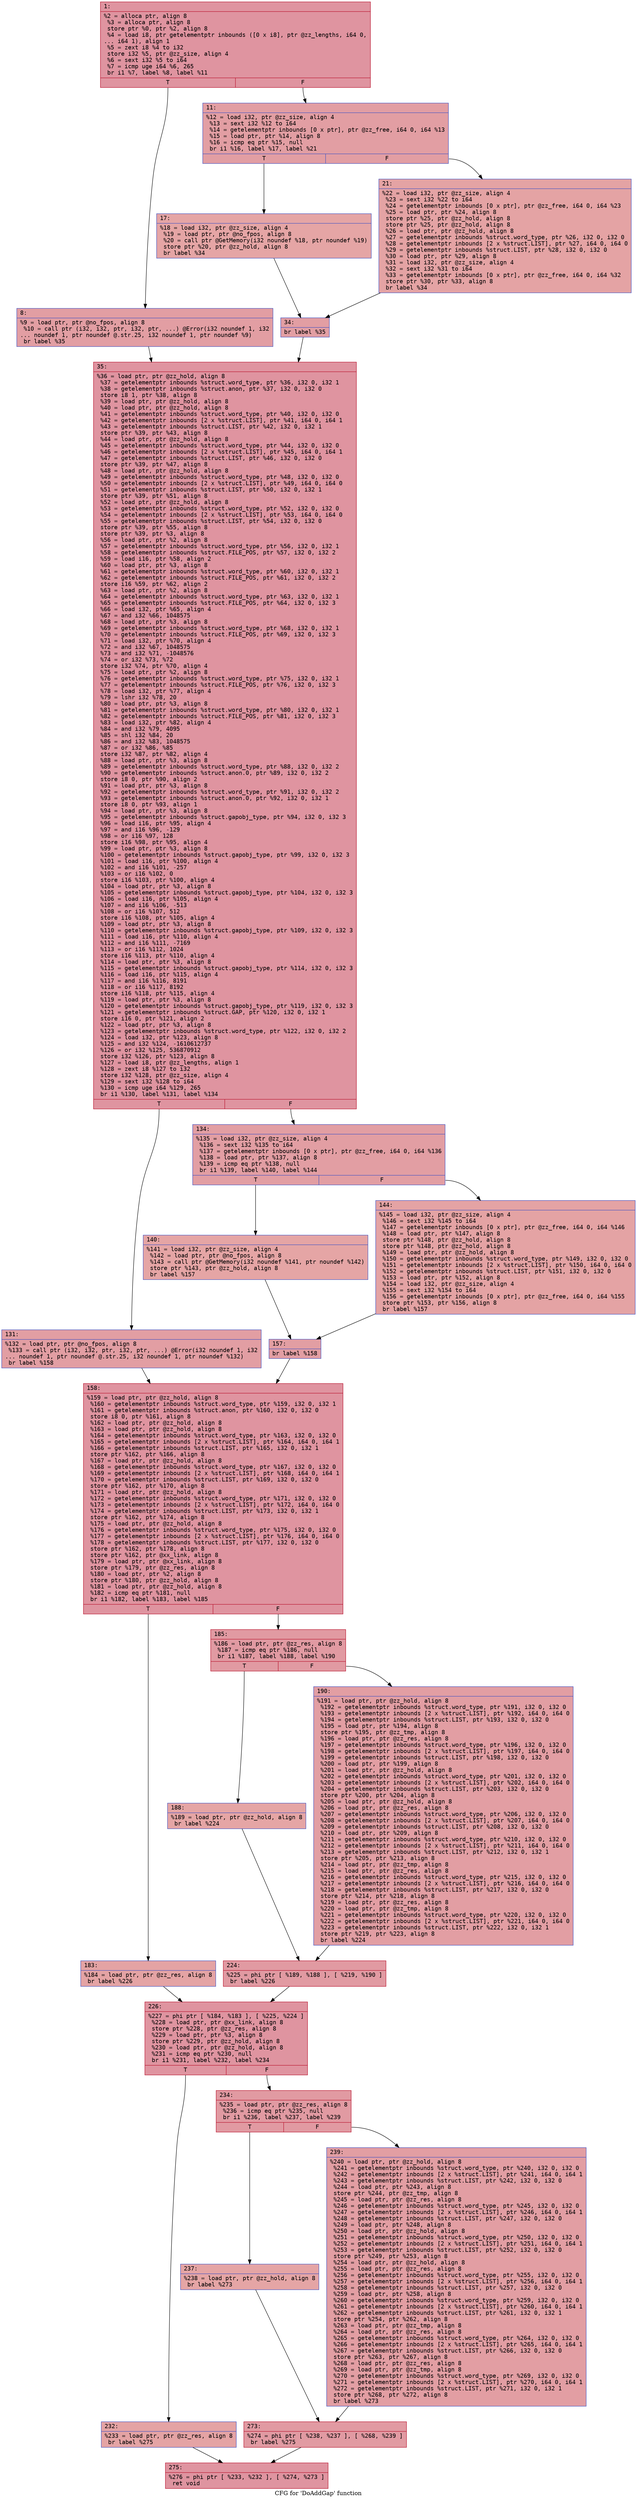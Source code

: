 digraph "CFG for 'DoAddGap' function" {
	label="CFG for 'DoAddGap' function";

	Node0x60000269a9e0 [shape=record,color="#b70d28ff", style=filled, fillcolor="#b70d2870" fontname="Courier",label="{1:\l|  %2 = alloca ptr, align 8\l  %3 = alloca ptr, align 8\l  store ptr %0, ptr %2, align 8\l  %4 = load i8, ptr getelementptr inbounds ([0 x i8], ptr @zz_lengths, i64 0,\l... i64 1), align 1\l  %5 = zext i8 %4 to i32\l  store i32 %5, ptr @zz_size, align 4\l  %6 = sext i32 %5 to i64\l  %7 = icmp uge i64 %6, 265\l  br i1 %7, label %8, label %11\l|{<s0>T|<s1>F}}"];
	Node0x60000269a9e0:s0 -> Node0x60000269aa30[tooltip="1 -> 8\nProbability 50.00%" ];
	Node0x60000269a9e0:s1 -> Node0x60000269aa80[tooltip="1 -> 11\nProbability 50.00%" ];
	Node0x60000269aa30 [shape=record,color="#3d50c3ff", style=filled, fillcolor="#be242e70" fontname="Courier",label="{8:\l|  %9 = load ptr, ptr @no_fpos, align 8\l  %10 = call ptr (i32, i32, ptr, i32, ptr, ...) @Error(i32 noundef 1, i32\l... noundef 1, ptr noundef @.str.25, i32 noundef 1, ptr noundef %9)\l  br label %35\l}"];
	Node0x60000269aa30 -> Node0x60000269abc0[tooltip="8 -> 35\nProbability 100.00%" ];
	Node0x60000269aa80 [shape=record,color="#3d50c3ff", style=filled, fillcolor="#be242e70" fontname="Courier",label="{11:\l|  %12 = load i32, ptr @zz_size, align 4\l  %13 = sext i32 %12 to i64\l  %14 = getelementptr inbounds [0 x ptr], ptr @zz_free, i64 0, i64 %13\l  %15 = load ptr, ptr %14, align 8\l  %16 = icmp eq ptr %15, null\l  br i1 %16, label %17, label %21\l|{<s0>T|<s1>F}}"];
	Node0x60000269aa80:s0 -> Node0x60000269aad0[tooltip="11 -> 17\nProbability 37.50%" ];
	Node0x60000269aa80:s1 -> Node0x60000269ab20[tooltip="11 -> 21\nProbability 62.50%" ];
	Node0x60000269aad0 [shape=record,color="#3d50c3ff", style=filled, fillcolor="#c5333470" fontname="Courier",label="{17:\l|  %18 = load i32, ptr @zz_size, align 4\l  %19 = load ptr, ptr @no_fpos, align 8\l  %20 = call ptr @GetMemory(i32 noundef %18, ptr noundef %19)\l  store ptr %20, ptr @zz_hold, align 8\l  br label %34\l}"];
	Node0x60000269aad0 -> Node0x60000269ab70[tooltip="17 -> 34\nProbability 100.00%" ];
	Node0x60000269ab20 [shape=record,color="#3d50c3ff", style=filled, fillcolor="#c32e3170" fontname="Courier",label="{21:\l|  %22 = load i32, ptr @zz_size, align 4\l  %23 = sext i32 %22 to i64\l  %24 = getelementptr inbounds [0 x ptr], ptr @zz_free, i64 0, i64 %23\l  %25 = load ptr, ptr %24, align 8\l  store ptr %25, ptr @zz_hold, align 8\l  store ptr %25, ptr @zz_hold, align 8\l  %26 = load ptr, ptr @zz_hold, align 8\l  %27 = getelementptr inbounds %struct.word_type, ptr %26, i32 0, i32 0\l  %28 = getelementptr inbounds [2 x %struct.LIST], ptr %27, i64 0, i64 0\l  %29 = getelementptr inbounds %struct.LIST, ptr %28, i32 0, i32 0\l  %30 = load ptr, ptr %29, align 8\l  %31 = load i32, ptr @zz_size, align 4\l  %32 = sext i32 %31 to i64\l  %33 = getelementptr inbounds [0 x ptr], ptr @zz_free, i64 0, i64 %32\l  store ptr %30, ptr %33, align 8\l  br label %34\l}"];
	Node0x60000269ab20 -> Node0x60000269ab70[tooltip="21 -> 34\nProbability 100.00%" ];
	Node0x60000269ab70 [shape=record,color="#3d50c3ff", style=filled, fillcolor="#be242e70" fontname="Courier",label="{34:\l|  br label %35\l}"];
	Node0x60000269ab70 -> Node0x60000269abc0[tooltip="34 -> 35\nProbability 100.00%" ];
	Node0x60000269abc0 [shape=record,color="#b70d28ff", style=filled, fillcolor="#b70d2870" fontname="Courier",label="{35:\l|  %36 = load ptr, ptr @zz_hold, align 8\l  %37 = getelementptr inbounds %struct.word_type, ptr %36, i32 0, i32 1\l  %38 = getelementptr inbounds %struct.anon, ptr %37, i32 0, i32 0\l  store i8 1, ptr %38, align 8\l  %39 = load ptr, ptr @zz_hold, align 8\l  %40 = load ptr, ptr @zz_hold, align 8\l  %41 = getelementptr inbounds %struct.word_type, ptr %40, i32 0, i32 0\l  %42 = getelementptr inbounds [2 x %struct.LIST], ptr %41, i64 0, i64 1\l  %43 = getelementptr inbounds %struct.LIST, ptr %42, i32 0, i32 1\l  store ptr %39, ptr %43, align 8\l  %44 = load ptr, ptr @zz_hold, align 8\l  %45 = getelementptr inbounds %struct.word_type, ptr %44, i32 0, i32 0\l  %46 = getelementptr inbounds [2 x %struct.LIST], ptr %45, i64 0, i64 1\l  %47 = getelementptr inbounds %struct.LIST, ptr %46, i32 0, i32 0\l  store ptr %39, ptr %47, align 8\l  %48 = load ptr, ptr @zz_hold, align 8\l  %49 = getelementptr inbounds %struct.word_type, ptr %48, i32 0, i32 0\l  %50 = getelementptr inbounds [2 x %struct.LIST], ptr %49, i64 0, i64 0\l  %51 = getelementptr inbounds %struct.LIST, ptr %50, i32 0, i32 1\l  store ptr %39, ptr %51, align 8\l  %52 = load ptr, ptr @zz_hold, align 8\l  %53 = getelementptr inbounds %struct.word_type, ptr %52, i32 0, i32 0\l  %54 = getelementptr inbounds [2 x %struct.LIST], ptr %53, i64 0, i64 0\l  %55 = getelementptr inbounds %struct.LIST, ptr %54, i32 0, i32 0\l  store ptr %39, ptr %55, align 8\l  store ptr %39, ptr %3, align 8\l  %56 = load ptr, ptr %2, align 8\l  %57 = getelementptr inbounds %struct.word_type, ptr %56, i32 0, i32 1\l  %58 = getelementptr inbounds %struct.FILE_POS, ptr %57, i32 0, i32 2\l  %59 = load i16, ptr %58, align 2\l  %60 = load ptr, ptr %3, align 8\l  %61 = getelementptr inbounds %struct.word_type, ptr %60, i32 0, i32 1\l  %62 = getelementptr inbounds %struct.FILE_POS, ptr %61, i32 0, i32 2\l  store i16 %59, ptr %62, align 2\l  %63 = load ptr, ptr %2, align 8\l  %64 = getelementptr inbounds %struct.word_type, ptr %63, i32 0, i32 1\l  %65 = getelementptr inbounds %struct.FILE_POS, ptr %64, i32 0, i32 3\l  %66 = load i32, ptr %65, align 4\l  %67 = and i32 %66, 1048575\l  %68 = load ptr, ptr %3, align 8\l  %69 = getelementptr inbounds %struct.word_type, ptr %68, i32 0, i32 1\l  %70 = getelementptr inbounds %struct.FILE_POS, ptr %69, i32 0, i32 3\l  %71 = load i32, ptr %70, align 4\l  %72 = and i32 %67, 1048575\l  %73 = and i32 %71, -1048576\l  %74 = or i32 %73, %72\l  store i32 %74, ptr %70, align 4\l  %75 = load ptr, ptr %2, align 8\l  %76 = getelementptr inbounds %struct.word_type, ptr %75, i32 0, i32 1\l  %77 = getelementptr inbounds %struct.FILE_POS, ptr %76, i32 0, i32 3\l  %78 = load i32, ptr %77, align 4\l  %79 = lshr i32 %78, 20\l  %80 = load ptr, ptr %3, align 8\l  %81 = getelementptr inbounds %struct.word_type, ptr %80, i32 0, i32 1\l  %82 = getelementptr inbounds %struct.FILE_POS, ptr %81, i32 0, i32 3\l  %83 = load i32, ptr %82, align 4\l  %84 = and i32 %79, 4095\l  %85 = shl i32 %84, 20\l  %86 = and i32 %83, 1048575\l  %87 = or i32 %86, %85\l  store i32 %87, ptr %82, align 4\l  %88 = load ptr, ptr %3, align 8\l  %89 = getelementptr inbounds %struct.word_type, ptr %88, i32 0, i32 2\l  %90 = getelementptr inbounds %struct.anon.0, ptr %89, i32 0, i32 2\l  store i8 0, ptr %90, align 2\l  %91 = load ptr, ptr %3, align 8\l  %92 = getelementptr inbounds %struct.word_type, ptr %91, i32 0, i32 2\l  %93 = getelementptr inbounds %struct.anon.0, ptr %92, i32 0, i32 1\l  store i8 0, ptr %93, align 1\l  %94 = load ptr, ptr %3, align 8\l  %95 = getelementptr inbounds %struct.gapobj_type, ptr %94, i32 0, i32 3\l  %96 = load i16, ptr %95, align 4\l  %97 = and i16 %96, -129\l  %98 = or i16 %97, 128\l  store i16 %98, ptr %95, align 4\l  %99 = load ptr, ptr %3, align 8\l  %100 = getelementptr inbounds %struct.gapobj_type, ptr %99, i32 0, i32 3\l  %101 = load i16, ptr %100, align 4\l  %102 = and i16 %101, -257\l  %103 = or i16 %102, 0\l  store i16 %103, ptr %100, align 4\l  %104 = load ptr, ptr %3, align 8\l  %105 = getelementptr inbounds %struct.gapobj_type, ptr %104, i32 0, i32 3\l  %106 = load i16, ptr %105, align 4\l  %107 = and i16 %106, -513\l  %108 = or i16 %107, 512\l  store i16 %108, ptr %105, align 4\l  %109 = load ptr, ptr %3, align 8\l  %110 = getelementptr inbounds %struct.gapobj_type, ptr %109, i32 0, i32 3\l  %111 = load i16, ptr %110, align 4\l  %112 = and i16 %111, -7169\l  %113 = or i16 %112, 1024\l  store i16 %113, ptr %110, align 4\l  %114 = load ptr, ptr %3, align 8\l  %115 = getelementptr inbounds %struct.gapobj_type, ptr %114, i32 0, i32 3\l  %116 = load i16, ptr %115, align 4\l  %117 = and i16 %116, 8191\l  %118 = or i16 %117, 8192\l  store i16 %118, ptr %115, align 4\l  %119 = load ptr, ptr %3, align 8\l  %120 = getelementptr inbounds %struct.gapobj_type, ptr %119, i32 0, i32 3\l  %121 = getelementptr inbounds %struct.GAP, ptr %120, i32 0, i32 1\l  store i16 0, ptr %121, align 2\l  %122 = load ptr, ptr %3, align 8\l  %123 = getelementptr inbounds %struct.word_type, ptr %122, i32 0, i32 2\l  %124 = load i32, ptr %123, align 8\l  %125 = and i32 %124, -1610612737\l  %126 = or i32 %125, 536870912\l  store i32 %126, ptr %123, align 8\l  %127 = load i8, ptr @zz_lengths, align 1\l  %128 = zext i8 %127 to i32\l  store i32 %128, ptr @zz_size, align 4\l  %129 = sext i32 %128 to i64\l  %130 = icmp uge i64 %129, 265\l  br i1 %130, label %131, label %134\l|{<s0>T|<s1>F}}"];
	Node0x60000269abc0:s0 -> Node0x60000269ac10[tooltip="35 -> 131\nProbability 50.00%" ];
	Node0x60000269abc0:s1 -> Node0x60000269ac60[tooltip="35 -> 134\nProbability 50.00%" ];
	Node0x60000269ac10 [shape=record,color="#3d50c3ff", style=filled, fillcolor="#be242e70" fontname="Courier",label="{131:\l|  %132 = load ptr, ptr @no_fpos, align 8\l  %133 = call ptr (i32, i32, ptr, i32, ptr, ...) @Error(i32 noundef 1, i32\l... noundef 1, ptr noundef @.str.25, i32 noundef 1, ptr noundef %132)\l  br label %158\l}"];
	Node0x60000269ac10 -> Node0x60000269ada0[tooltip="131 -> 158\nProbability 100.00%" ];
	Node0x60000269ac60 [shape=record,color="#3d50c3ff", style=filled, fillcolor="#be242e70" fontname="Courier",label="{134:\l|  %135 = load i32, ptr @zz_size, align 4\l  %136 = sext i32 %135 to i64\l  %137 = getelementptr inbounds [0 x ptr], ptr @zz_free, i64 0, i64 %136\l  %138 = load ptr, ptr %137, align 8\l  %139 = icmp eq ptr %138, null\l  br i1 %139, label %140, label %144\l|{<s0>T|<s1>F}}"];
	Node0x60000269ac60:s0 -> Node0x60000269acb0[tooltip="134 -> 140\nProbability 37.50%" ];
	Node0x60000269ac60:s1 -> Node0x60000269ad00[tooltip="134 -> 144\nProbability 62.50%" ];
	Node0x60000269acb0 [shape=record,color="#3d50c3ff", style=filled, fillcolor="#c5333470" fontname="Courier",label="{140:\l|  %141 = load i32, ptr @zz_size, align 4\l  %142 = load ptr, ptr @no_fpos, align 8\l  %143 = call ptr @GetMemory(i32 noundef %141, ptr noundef %142)\l  store ptr %143, ptr @zz_hold, align 8\l  br label %157\l}"];
	Node0x60000269acb0 -> Node0x60000269ad50[tooltip="140 -> 157\nProbability 100.00%" ];
	Node0x60000269ad00 [shape=record,color="#3d50c3ff", style=filled, fillcolor="#c32e3170" fontname="Courier",label="{144:\l|  %145 = load i32, ptr @zz_size, align 4\l  %146 = sext i32 %145 to i64\l  %147 = getelementptr inbounds [0 x ptr], ptr @zz_free, i64 0, i64 %146\l  %148 = load ptr, ptr %147, align 8\l  store ptr %148, ptr @zz_hold, align 8\l  store ptr %148, ptr @zz_hold, align 8\l  %149 = load ptr, ptr @zz_hold, align 8\l  %150 = getelementptr inbounds %struct.word_type, ptr %149, i32 0, i32 0\l  %151 = getelementptr inbounds [2 x %struct.LIST], ptr %150, i64 0, i64 0\l  %152 = getelementptr inbounds %struct.LIST, ptr %151, i32 0, i32 0\l  %153 = load ptr, ptr %152, align 8\l  %154 = load i32, ptr @zz_size, align 4\l  %155 = sext i32 %154 to i64\l  %156 = getelementptr inbounds [0 x ptr], ptr @zz_free, i64 0, i64 %155\l  store ptr %153, ptr %156, align 8\l  br label %157\l}"];
	Node0x60000269ad00 -> Node0x60000269ad50[tooltip="144 -> 157\nProbability 100.00%" ];
	Node0x60000269ad50 [shape=record,color="#3d50c3ff", style=filled, fillcolor="#be242e70" fontname="Courier",label="{157:\l|  br label %158\l}"];
	Node0x60000269ad50 -> Node0x60000269ada0[tooltip="157 -> 158\nProbability 100.00%" ];
	Node0x60000269ada0 [shape=record,color="#b70d28ff", style=filled, fillcolor="#b70d2870" fontname="Courier",label="{158:\l|  %159 = load ptr, ptr @zz_hold, align 8\l  %160 = getelementptr inbounds %struct.word_type, ptr %159, i32 0, i32 1\l  %161 = getelementptr inbounds %struct.anon, ptr %160, i32 0, i32 0\l  store i8 0, ptr %161, align 8\l  %162 = load ptr, ptr @zz_hold, align 8\l  %163 = load ptr, ptr @zz_hold, align 8\l  %164 = getelementptr inbounds %struct.word_type, ptr %163, i32 0, i32 0\l  %165 = getelementptr inbounds [2 x %struct.LIST], ptr %164, i64 0, i64 1\l  %166 = getelementptr inbounds %struct.LIST, ptr %165, i32 0, i32 1\l  store ptr %162, ptr %166, align 8\l  %167 = load ptr, ptr @zz_hold, align 8\l  %168 = getelementptr inbounds %struct.word_type, ptr %167, i32 0, i32 0\l  %169 = getelementptr inbounds [2 x %struct.LIST], ptr %168, i64 0, i64 1\l  %170 = getelementptr inbounds %struct.LIST, ptr %169, i32 0, i32 0\l  store ptr %162, ptr %170, align 8\l  %171 = load ptr, ptr @zz_hold, align 8\l  %172 = getelementptr inbounds %struct.word_type, ptr %171, i32 0, i32 0\l  %173 = getelementptr inbounds [2 x %struct.LIST], ptr %172, i64 0, i64 0\l  %174 = getelementptr inbounds %struct.LIST, ptr %173, i32 0, i32 1\l  store ptr %162, ptr %174, align 8\l  %175 = load ptr, ptr @zz_hold, align 8\l  %176 = getelementptr inbounds %struct.word_type, ptr %175, i32 0, i32 0\l  %177 = getelementptr inbounds [2 x %struct.LIST], ptr %176, i64 0, i64 0\l  %178 = getelementptr inbounds %struct.LIST, ptr %177, i32 0, i32 0\l  store ptr %162, ptr %178, align 8\l  store ptr %162, ptr @xx_link, align 8\l  %179 = load ptr, ptr @xx_link, align 8\l  store ptr %179, ptr @zz_res, align 8\l  %180 = load ptr, ptr %2, align 8\l  store ptr %180, ptr @zz_hold, align 8\l  %181 = load ptr, ptr @zz_hold, align 8\l  %182 = icmp eq ptr %181, null\l  br i1 %182, label %183, label %185\l|{<s0>T|<s1>F}}"];
	Node0x60000269ada0:s0 -> Node0x60000269adf0[tooltip="158 -> 183\nProbability 37.50%" ];
	Node0x60000269ada0:s1 -> Node0x60000269ae40[tooltip="158 -> 185\nProbability 62.50%" ];
	Node0x60000269adf0 [shape=record,color="#3d50c3ff", style=filled, fillcolor="#c32e3170" fontname="Courier",label="{183:\l|  %184 = load ptr, ptr @zz_res, align 8\l  br label %226\l}"];
	Node0x60000269adf0 -> Node0x60000269af80[tooltip="183 -> 226\nProbability 100.00%" ];
	Node0x60000269ae40 [shape=record,color="#b70d28ff", style=filled, fillcolor="#bb1b2c70" fontname="Courier",label="{185:\l|  %186 = load ptr, ptr @zz_res, align 8\l  %187 = icmp eq ptr %186, null\l  br i1 %187, label %188, label %190\l|{<s0>T|<s1>F}}"];
	Node0x60000269ae40:s0 -> Node0x60000269ae90[tooltip="185 -> 188\nProbability 37.50%" ];
	Node0x60000269ae40:s1 -> Node0x60000269aee0[tooltip="185 -> 190\nProbability 62.50%" ];
	Node0x60000269ae90 [shape=record,color="#3d50c3ff", style=filled, fillcolor="#c5333470" fontname="Courier",label="{188:\l|  %189 = load ptr, ptr @zz_hold, align 8\l  br label %224\l}"];
	Node0x60000269ae90 -> Node0x60000269af30[tooltip="188 -> 224\nProbability 100.00%" ];
	Node0x60000269aee0 [shape=record,color="#3d50c3ff", style=filled, fillcolor="#be242e70" fontname="Courier",label="{190:\l|  %191 = load ptr, ptr @zz_hold, align 8\l  %192 = getelementptr inbounds %struct.word_type, ptr %191, i32 0, i32 0\l  %193 = getelementptr inbounds [2 x %struct.LIST], ptr %192, i64 0, i64 0\l  %194 = getelementptr inbounds %struct.LIST, ptr %193, i32 0, i32 0\l  %195 = load ptr, ptr %194, align 8\l  store ptr %195, ptr @zz_tmp, align 8\l  %196 = load ptr, ptr @zz_res, align 8\l  %197 = getelementptr inbounds %struct.word_type, ptr %196, i32 0, i32 0\l  %198 = getelementptr inbounds [2 x %struct.LIST], ptr %197, i64 0, i64 0\l  %199 = getelementptr inbounds %struct.LIST, ptr %198, i32 0, i32 0\l  %200 = load ptr, ptr %199, align 8\l  %201 = load ptr, ptr @zz_hold, align 8\l  %202 = getelementptr inbounds %struct.word_type, ptr %201, i32 0, i32 0\l  %203 = getelementptr inbounds [2 x %struct.LIST], ptr %202, i64 0, i64 0\l  %204 = getelementptr inbounds %struct.LIST, ptr %203, i32 0, i32 0\l  store ptr %200, ptr %204, align 8\l  %205 = load ptr, ptr @zz_hold, align 8\l  %206 = load ptr, ptr @zz_res, align 8\l  %207 = getelementptr inbounds %struct.word_type, ptr %206, i32 0, i32 0\l  %208 = getelementptr inbounds [2 x %struct.LIST], ptr %207, i64 0, i64 0\l  %209 = getelementptr inbounds %struct.LIST, ptr %208, i32 0, i32 0\l  %210 = load ptr, ptr %209, align 8\l  %211 = getelementptr inbounds %struct.word_type, ptr %210, i32 0, i32 0\l  %212 = getelementptr inbounds [2 x %struct.LIST], ptr %211, i64 0, i64 0\l  %213 = getelementptr inbounds %struct.LIST, ptr %212, i32 0, i32 1\l  store ptr %205, ptr %213, align 8\l  %214 = load ptr, ptr @zz_tmp, align 8\l  %215 = load ptr, ptr @zz_res, align 8\l  %216 = getelementptr inbounds %struct.word_type, ptr %215, i32 0, i32 0\l  %217 = getelementptr inbounds [2 x %struct.LIST], ptr %216, i64 0, i64 0\l  %218 = getelementptr inbounds %struct.LIST, ptr %217, i32 0, i32 0\l  store ptr %214, ptr %218, align 8\l  %219 = load ptr, ptr @zz_res, align 8\l  %220 = load ptr, ptr @zz_tmp, align 8\l  %221 = getelementptr inbounds %struct.word_type, ptr %220, i32 0, i32 0\l  %222 = getelementptr inbounds [2 x %struct.LIST], ptr %221, i64 0, i64 0\l  %223 = getelementptr inbounds %struct.LIST, ptr %222, i32 0, i32 1\l  store ptr %219, ptr %223, align 8\l  br label %224\l}"];
	Node0x60000269aee0 -> Node0x60000269af30[tooltip="190 -> 224\nProbability 100.00%" ];
	Node0x60000269af30 [shape=record,color="#b70d28ff", style=filled, fillcolor="#bb1b2c70" fontname="Courier",label="{224:\l|  %225 = phi ptr [ %189, %188 ], [ %219, %190 ]\l  br label %226\l}"];
	Node0x60000269af30 -> Node0x60000269af80[tooltip="224 -> 226\nProbability 100.00%" ];
	Node0x60000269af80 [shape=record,color="#b70d28ff", style=filled, fillcolor="#b70d2870" fontname="Courier",label="{226:\l|  %227 = phi ptr [ %184, %183 ], [ %225, %224 ]\l  %228 = load ptr, ptr @xx_link, align 8\l  store ptr %228, ptr @zz_res, align 8\l  %229 = load ptr, ptr %3, align 8\l  store ptr %229, ptr @zz_hold, align 8\l  %230 = load ptr, ptr @zz_hold, align 8\l  %231 = icmp eq ptr %230, null\l  br i1 %231, label %232, label %234\l|{<s0>T|<s1>F}}"];
	Node0x60000269af80:s0 -> Node0x60000269afd0[tooltip="226 -> 232\nProbability 37.50%" ];
	Node0x60000269af80:s1 -> Node0x60000269b020[tooltip="226 -> 234\nProbability 62.50%" ];
	Node0x60000269afd0 [shape=record,color="#3d50c3ff", style=filled, fillcolor="#c32e3170" fontname="Courier",label="{232:\l|  %233 = load ptr, ptr @zz_res, align 8\l  br label %275\l}"];
	Node0x60000269afd0 -> Node0x60000269b160[tooltip="232 -> 275\nProbability 100.00%" ];
	Node0x60000269b020 [shape=record,color="#b70d28ff", style=filled, fillcolor="#bb1b2c70" fontname="Courier",label="{234:\l|  %235 = load ptr, ptr @zz_res, align 8\l  %236 = icmp eq ptr %235, null\l  br i1 %236, label %237, label %239\l|{<s0>T|<s1>F}}"];
	Node0x60000269b020:s0 -> Node0x60000269b070[tooltip="234 -> 237\nProbability 37.50%" ];
	Node0x60000269b020:s1 -> Node0x60000269b0c0[tooltip="234 -> 239\nProbability 62.50%" ];
	Node0x60000269b070 [shape=record,color="#3d50c3ff", style=filled, fillcolor="#c5333470" fontname="Courier",label="{237:\l|  %238 = load ptr, ptr @zz_hold, align 8\l  br label %273\l}"];
	Node0x60000269b070 -> Node0x60000269b110[tooltip="237 -> 273\nProbability 100.00%" ];
	Node0x60000269b0c0 [shape=record,color="#3d50c3ff", style=filled, fillcolor="#be242e70" fontname="Courier",label="{239:\l|  %240 = load ptr, ptr @zz_hold, align 8\l  %241 = getelementptr inbounds %struct.word_type, ptr %240, i32 0, i32 0\l  %242 = getelementptr inbounds [2 x %struct.LIST], ptr %241, i64 0, i64 1\l  %243 = getelementptr inbounds %struct.LIST, ptr %242, i32 0, i32 0\l  %244 = load ptr, ptr %243, align 8\l  store ptr %244, ptr @zz_tmp, align 8\l  %245 = load ptr, ptr @zz_res, align 8\l  %246 = getelementptr inbounds %struct.word_type, ptr %245, i32 0, i32 0\l  %247 = getelementptr inbounds [2 x %struct.LIST], ptr %246, i64 0, i64 1\l  %248 = getelementptr inbounds %struct.LIST, ptr %247, i32 0, i32 0\l  %249 = load ptr, ptr %248, align 8\l  %250 = load ptr, ptr @zz_hold, align 8\l  %251 = getelementptr inbounds %struct.word_type, ptr %250, i32 0, i32 0\l  %252 = getelementptr inbounds [2 x %struct.LIST], ptr %251, i64 0, i64 1\l  %253 = getelementptr inbounds %struct.LIST, ptr %252, i32 0, i32 0\l  store ptr %249, ptr %253, align 8\l  %254 = load ptr, ptr @zz_hold, align 8\l  %255 = load ptr, ptr @zz_res, align 8\l  %256 = getelementptr inbounds %struct.word_type, ptr %255, i32 0, i32 0\l  %257 = getelementptr inbounds [2 x %struct.LIST], ptr %256, i64 0, i64 1\l  %258 = getelementptr inbounds %struct.LIST, ptr %257, i32 0, i32 0\l  %259 = load ptr, ptr %258, align 8\l  %260 = getelementptr inbounds %struct.word_type, ptr %259, i32 0, i32 0\l  %261 = getelementptr inbounds [2 x %struct.LIST], ptr %260, i64 0, i64 1\l  %262 = getelementptr inbounds %struct.LIST, ptr %261, i32 0, i32 1\l  store ptr %254, ptr %262, align 8\l  %263 = load ptr, ptr @zz_tmp, align 8\l  %264 = load ptr, ptr @zz_res, align 8\l  %265 = getelementptr inbounds %struct.word_type, ptr %264, i32 0, i32 0\l  %266 = getelementptr inbounds [2 x %struct.LIST], ptr %265, i64 0, i64 1\l  %267 = getelementptr inbounds %struct.LIST, ptr %266, i32 0, i32 0\l  store ptr %263, ptr %267, align 8\l  %268 = load ptr, ptr @zz_res, align 8\l  %269 = load ptr, ptr @zz_tmp, align 8\l  %270 = getelementptr inbounds %struct.word_type, ptr %269, i32 0, i32 0\l  %271 = getelementptr inbounds [2 x %struct.LIST], ptr %270, i64 0, i64 1\l  %272 = getelementptr inbounds %struct.LIST, ptr %271, i32 0, i32 1\l  store ptr %268, ptr %272, align 8\l  br label %273\l}"];
	Node0x60000269b0c0 -> Node0x60000269b110[tooltip="239 -> 273\nProbability 100.00%" ];
	Node0x60000269b110 [shape=record,color="#b70d28ff", style=filled, fillcolor="#bb1b2c70" fontname="Courier",label="{273:\l|  %274 = phi ptr [ %238, %237 ], [ %268, %239 ]\l  br label %275\l}"];
	Node0x60000269b110 -> Node0x60000269b160[tooltip="273 -> 275\nProbability 100.00%" ];
	Node0x60000269b160 [shape=record,color="#b70d28ff", style=filled, fillcolor="#b70d2870" fontname="Courier",label="{275:\l|  %276 = phi ptr [ %233, %232 ], [ %274, %273 ]\l  ret void\l}"];
}
